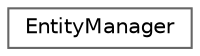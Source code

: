 digraph "Graphical Class Hierarchy"
{
 // LATEX_PDF_SIZE
  bgcolor="transparent";
  edge [fontname=Helvetica,fontsize=10,labelfontname=Helvetica,labelfontsize=10];
  node [fontname=Helvetica,fontsize=10,shape=box,height=0.2,width=0.4];
  rankdir="LR";
  Node0 [label="EntityManager",height=0.2,width=0.4,color="grey40", fillcolor="white", style="filled",URL="$class_entity_manager.html",tooltip=" "];
}
